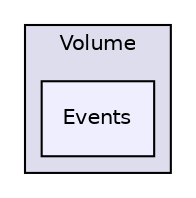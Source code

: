 digraph "MediaMotion/Assets/Scripts/Modules/Components/Volume/Events" {
  compound=true
  node [ fontsize="10", fontname="Helvetica"];
  edge [ labelfontsize="10", labelfontname="Helvetica"];
  subgraph clusterdir_0963e6c77b1b5988fbdf9c6c4c3a04eb {
    graph [ bgcolor="#ddddee", pencolor="black", label="Volume" fontname="Helvetica", fontsize="10", URL="dir_0963e6c77b1b5988fbdf9c6c4c3a04eb.html"]
  dir_0b3b7fe81a3fce37a0414b96eb070d1b [shape=box, label="Events", style="filled", fillcolor="#eeeeff", pencolor="black", URL="dir_0b3b7fe81a3fce37a0414b96eb070d1b.html"];
  }
}

